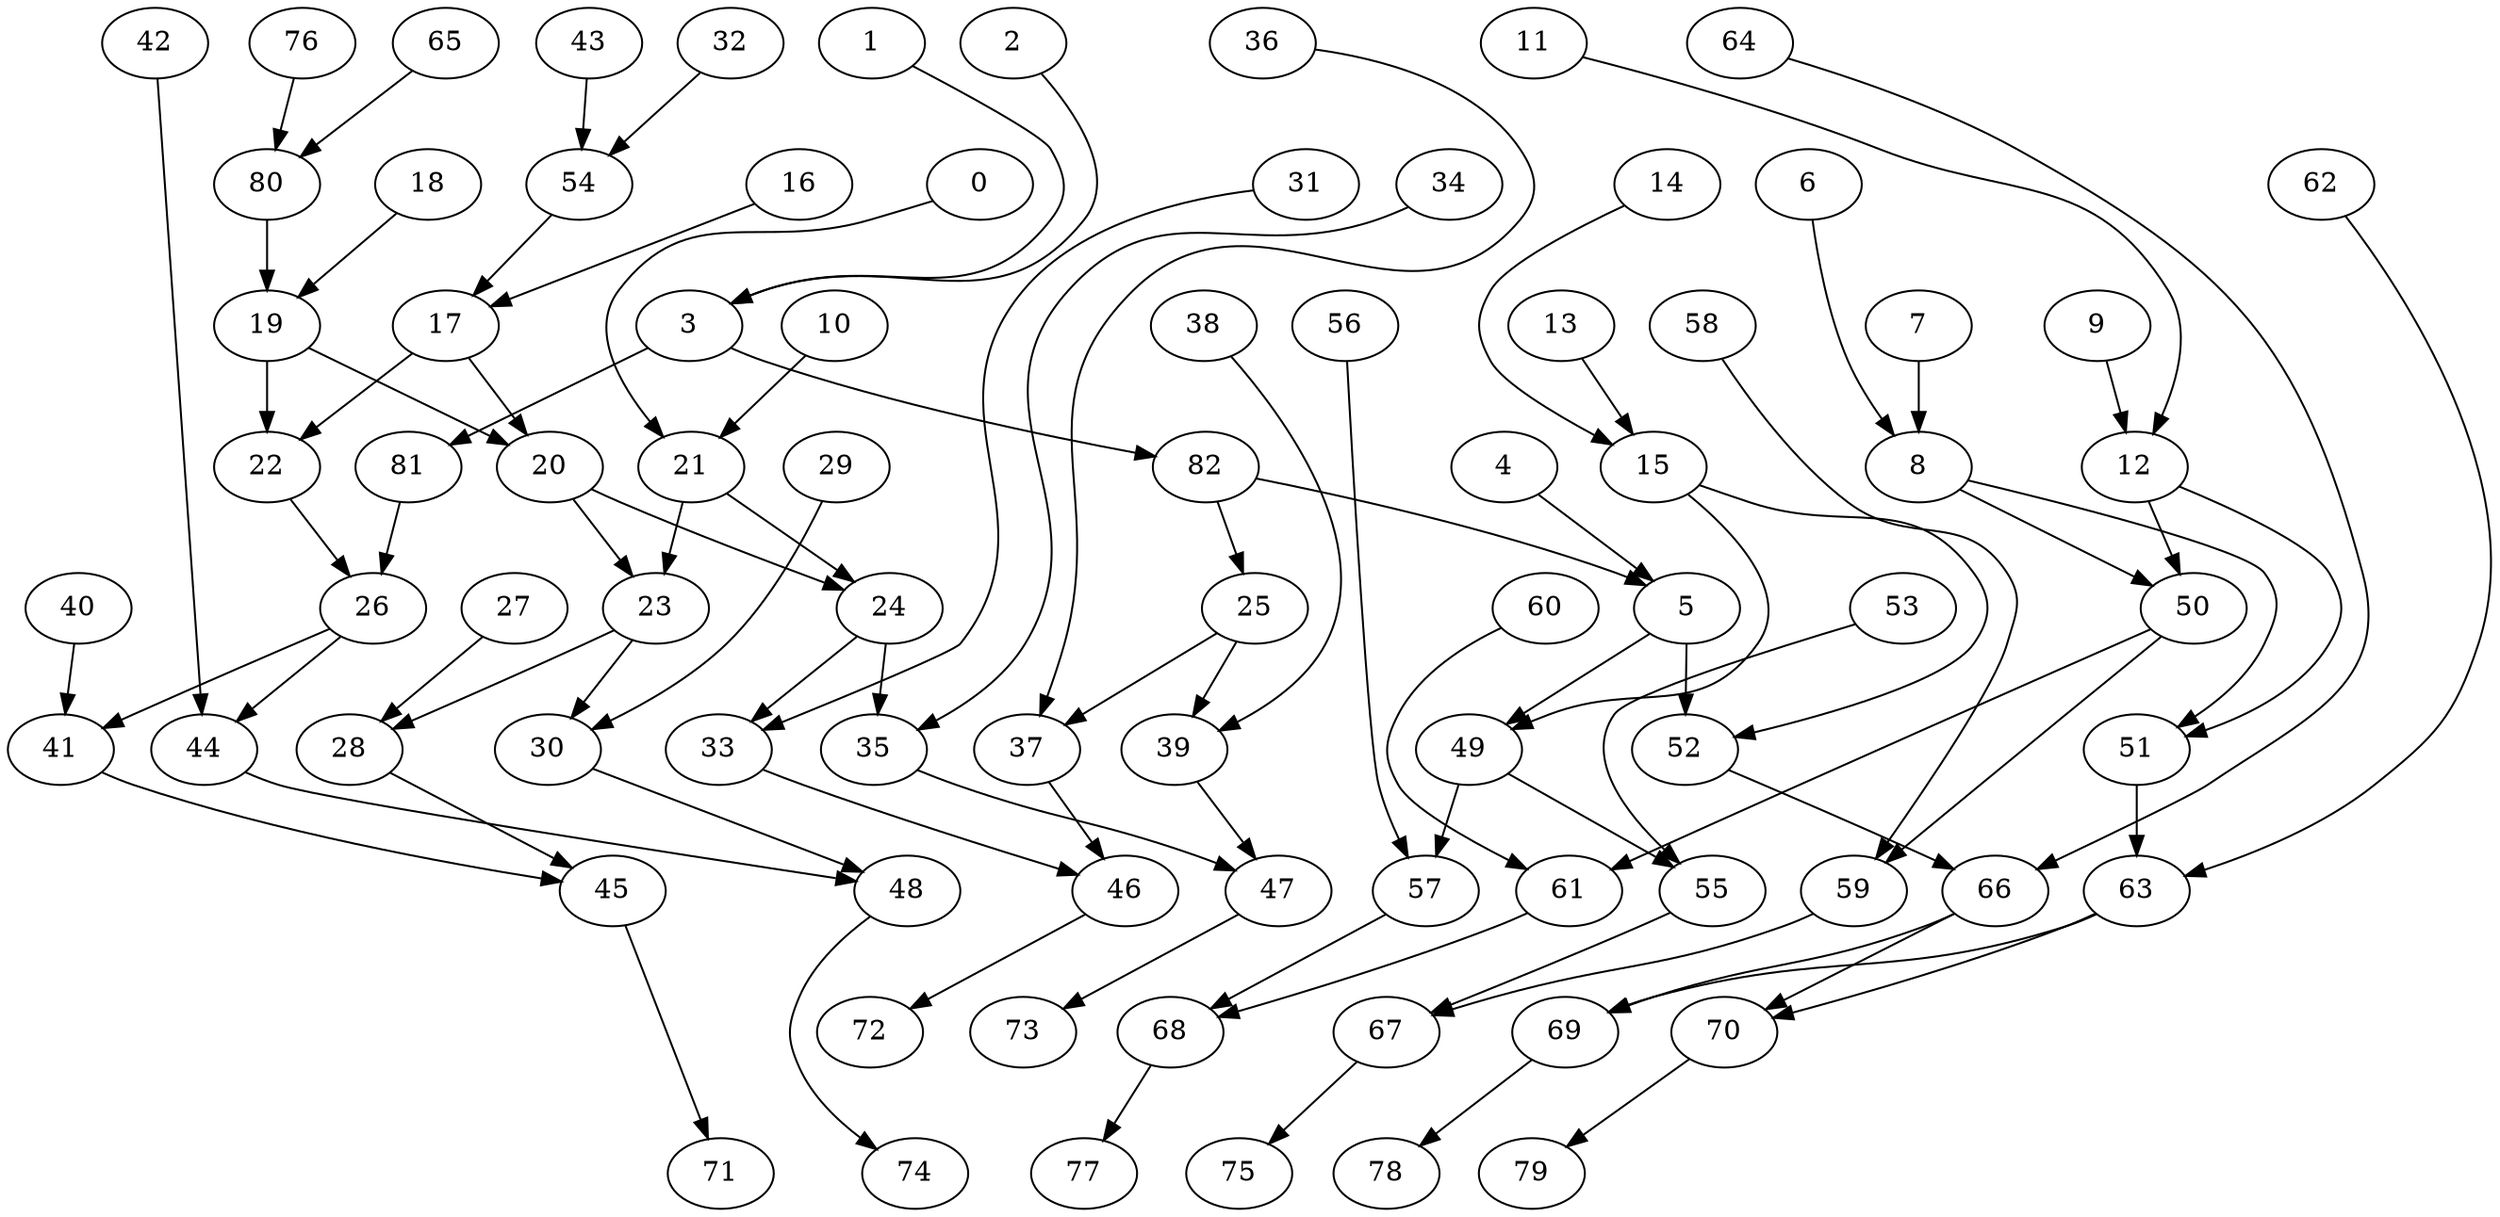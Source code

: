 digraph g {
0;
1;
2;
3;
4;
5;
6;
7;
8;
9;
10;
11;
12;
13;
14;
15;
16;
17;
18;
19;
20;
21;
22;
23;
24;
25;
26;
27;
28;
29;
30;
31;
32;
33;
34;
35;
36;
37;
38;
39;
40;
41;
42;
43;
44;
45;
46;
47;
48;
49;
50;
51;
52;
53;
54;
55;
56;
57;
58;
59;
60;
61;
62;
63;
64;
65;
66;
67;
68;
69;
70;
71;
72;
73;
74;
75;
76;
77;
78;
79;
80;
81;
82;
0 -> 21 [weight=0];
1 -> 3 [weight=0];
2 -> 3 [weight=0];
3 -> 81 [weight=0];
3 -> 82 [weight=0];
4 -> 5 [weight=0];
5 -> 49 [weight=0];
5 -> 52 [weight=0];
6 -> 8 [weight=0];
7 -> 8 [weight=0];
8 -> 51 [weight=0];
8 -> 50 [weight=0];
9 -> 12 [weight=0];
10 -> 21 [weight=0];
11 -> 12 [weight=0];
12 -> 51 [weight=0];
12 -> 50 [weight=0];
13 -> 15 [weight=0];
14 -> 15 [weight=0];
15 -> 49 [weight=0];
15 -> 52 [weight=0];
16 -> 17 [weight=0];
17 -> 22 [weight=0];
17 -> 20 [weight=0];
18 -> 19 [weight=0];
19 -> 22 [weight=0];
19 -> 20 [weight=0];
20 -> 23 [weight=0];
20 -> 24 [weight=0];
21 -> 23 [weight=0];
21 -> 24 [weight=0];
22 -> 26 [weight=0];
23 -> 28 [weight=0];
23 -> 30 [weight=0];
24 -> 33 [weight=0];
24 -> 35 [weight=0];
25 -> 37 [weight=0];
25 -> 39 [weight=0];
26 -> 41 [weight=0];
26 -> 44 [weight=0];
27 -> 28 [weight=0];
28 -> 45 [weight=0];
29 -> 30 [weight=0];
30 -> 48 [weight=0];
31 -> 33 [weight=0];
32 -> 54 [weight=0];
33 -> 46 [weight=0];
34 -> 35 [weight=0];
35 -> 47 [weight=0];
36 -> 37 [weight=0];
37 -> 46 [weight=0];
38 -> 39 [weight=0];
39 -> 47 [weight=0];
40 -> 41 [weight=0];
41 -> 45 [weight=0];
42 -> 44 [weight=0];
43 -> 54 [weight=0];
44 -> 48 [weight=0];
45 -> 71 [weight=0];
46 -> 72 [weight=0];
47 -> 73 [weight=0];
48 -> 74 [weight=0];
49 -> 55 [weight=0];
49 -> 57 [weight=0];
50 -> 61 [weight=0];
50 -> 59 [weight=0];
51 -> 63 [weight=1];
52 -> 66 [weight=0];
53 -> 55 [weight=0];
54 -> 17 [weight=0];
55 -> 67 [weight=0];
56 -> 57 [weight=0];
57 -> 68 [weight=0];
58 -> 59 [weight=0];
59 -> 67 [weight=0];
60 -> 61 [weight=0];
61 -> 68 [weight=0];
62 -> 63 [weight=0];
63 -> 69 [weight=0];
63 -> 70 [weight=0];
64 -> 66 [weight=0];
65 -> 80 [weight=0];
66 -> 69 [weight=0];
66 -> 70 [weight=0];
67 -> 75 [weight=0];
68 -> 77 [weight=0];
69 -> 78 [weight=0];
70 -> 79 [weight=0];
76 -> 80 [weight=0];
80 -> 19 [weight=0];
81 -> 26 [weight=0];
82 -> 25 [weight=0];
82 -> 5 [weight=0];
}
